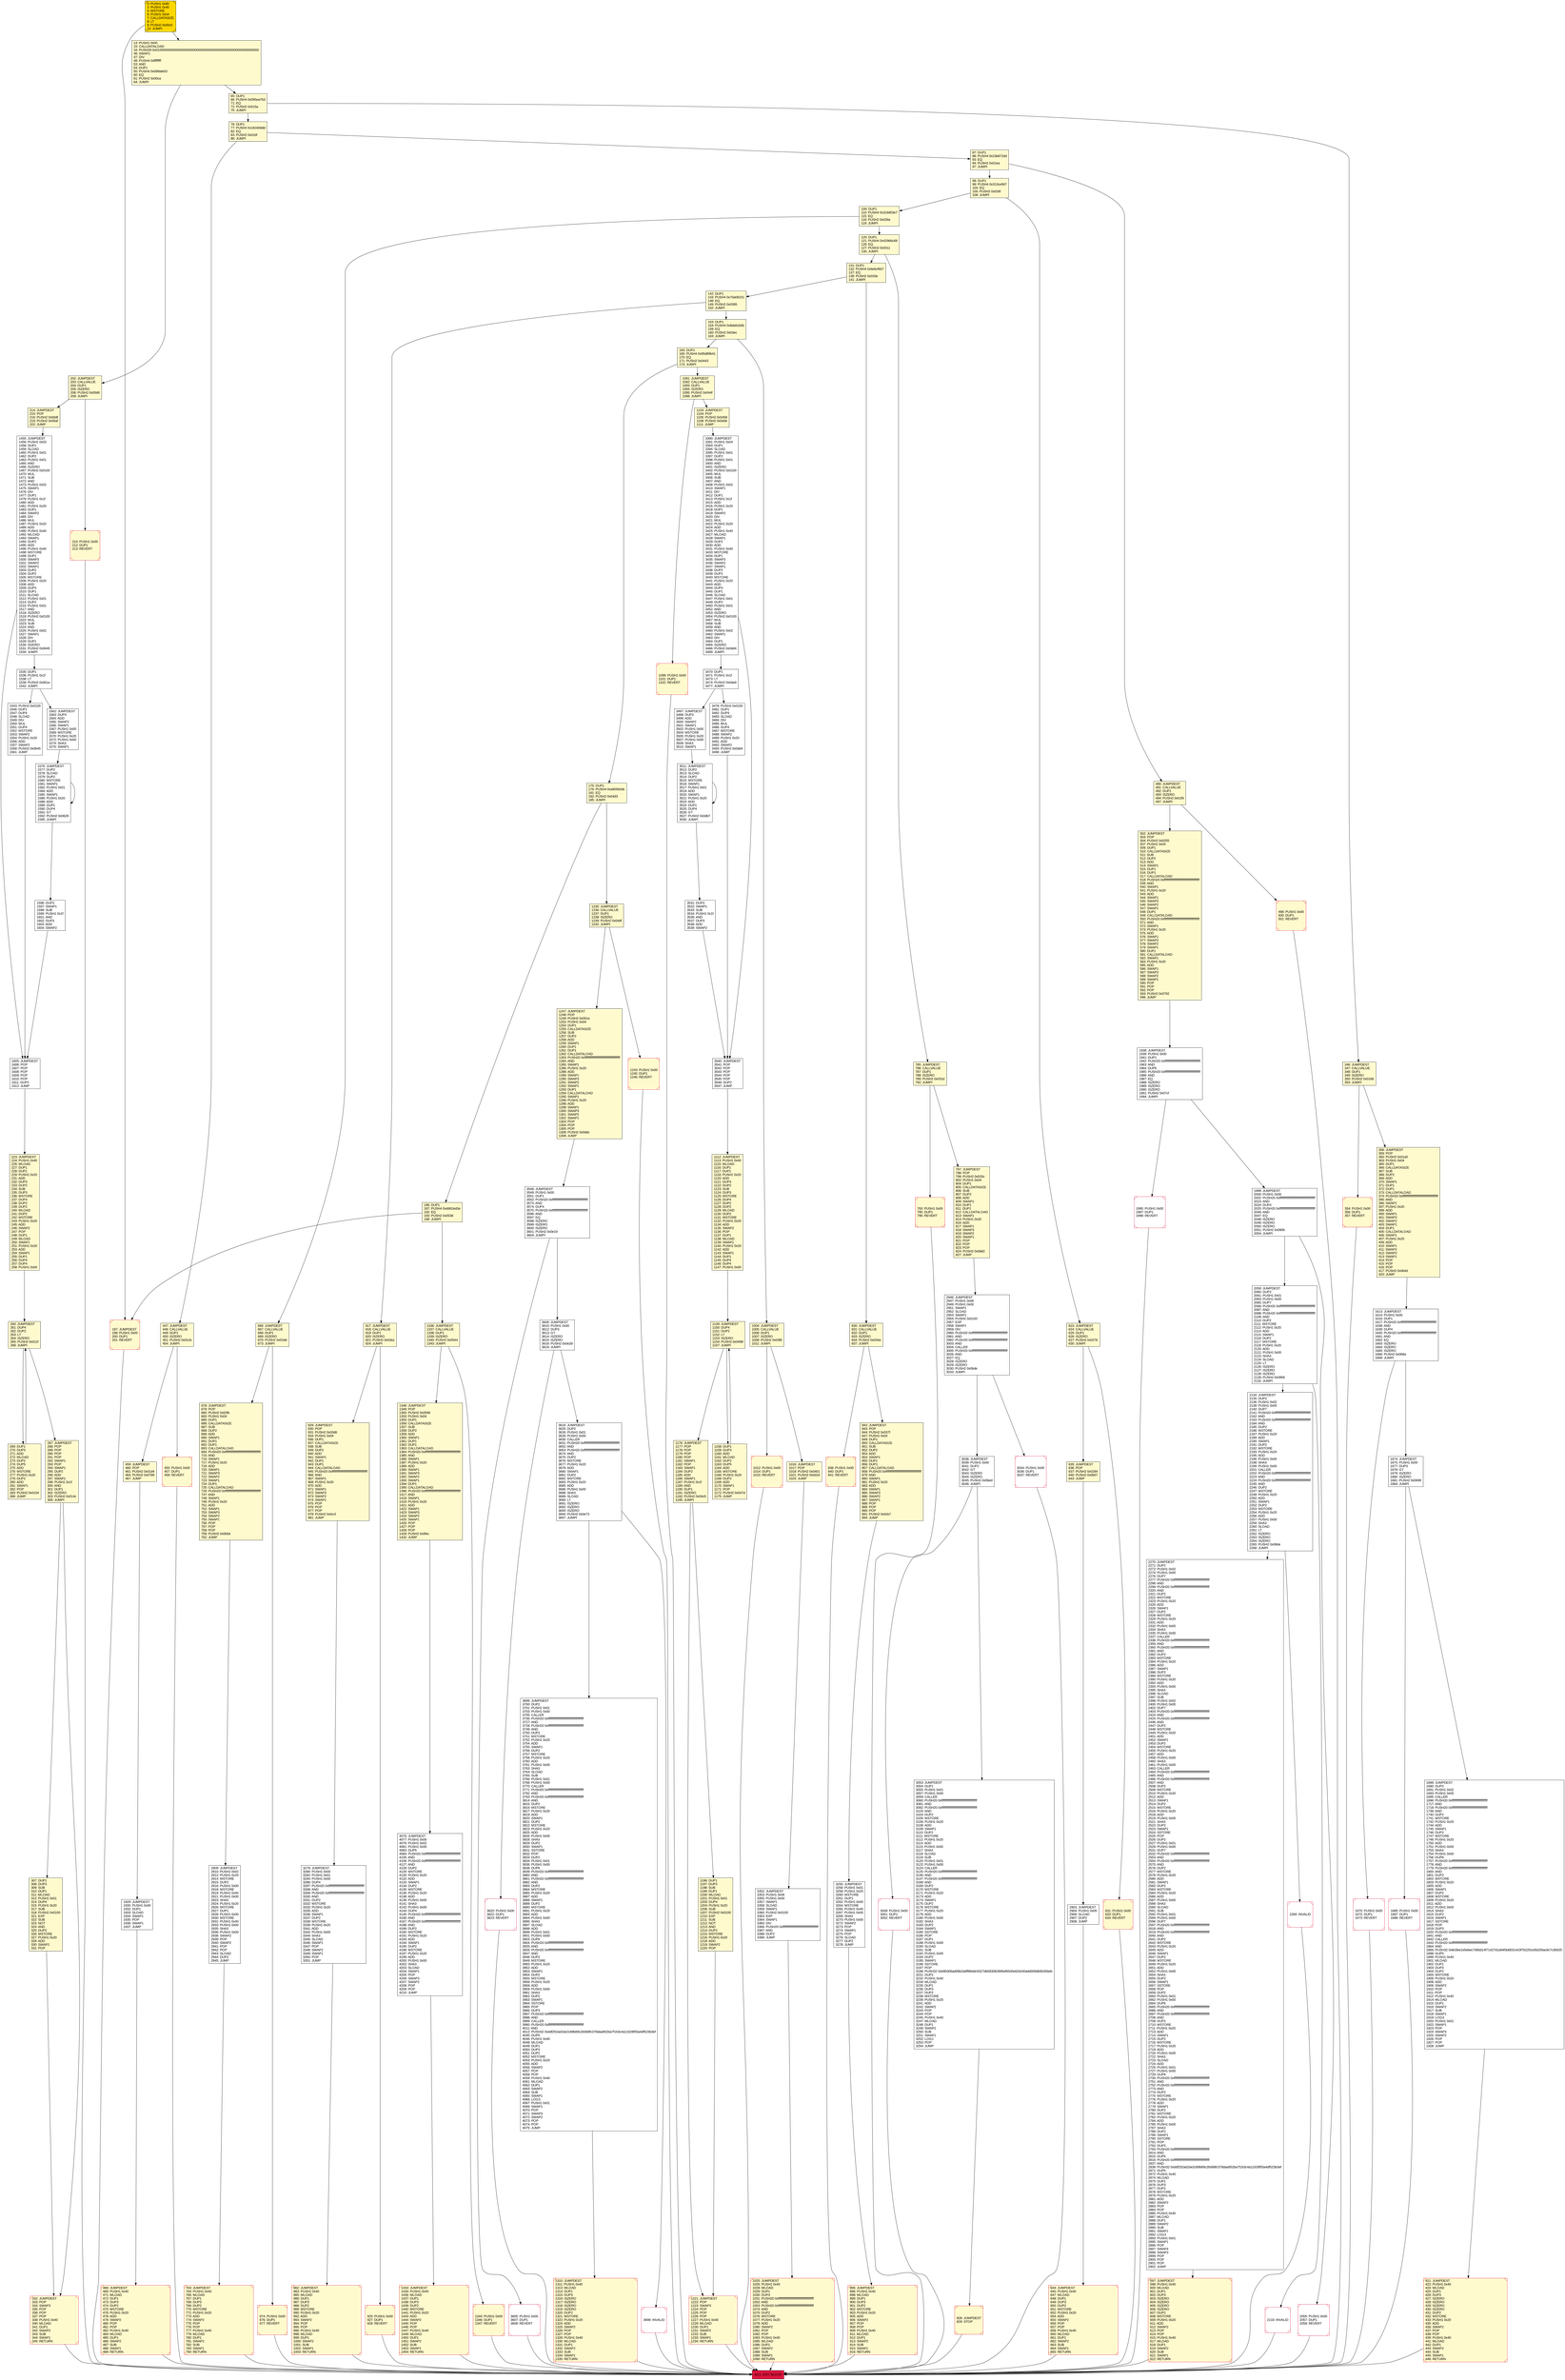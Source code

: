 digraph G {
bgcolor=transparent rankdir=UD;
node [shape=box style=filled color=black fillcolor=white fontname=arial fontcolor=black];
1562 [label="1562: JUMPDEST\l1563: DUP3\l1564: ADD\l1565: SWAP2\l1566: SWAP1\l1567: PUSH1 0x00\l1569: MSTORE\l1570: PUSH1 0x20\l1572: PUSH1 0x00\l1574: SHA3\l1575: SWAP1\l" ];
142 [label="142: DUP1\l143: PUSH4 0x70a08231\l148: EQ\l149: PUSH2 0x0395\l152: JUMPI\l" fillcolor=lemonchiffon ];
674 [label="674: PUSH1 0x00\l676: DUP1\l677: REVERT\l" fillcolor=lemonchiffon shape=Msquare color=crimson ];
1596 [label="1596: DUP3\l1597: SWAP1\l1598: SUB\l1599: PUSH1 0x1f\l1601: AND\l1602: DUP3\l1603: ADD\l1604: SWAP2\l" ];
1348 [label="1348: JUMPDEST\l1349: POP\l1350: PUSH2 0x0599\l1353: PUSH1 0x04\l1355: DUP1\l1356: CALLDATASIZE\l1357: SUB\l1358: DUP2\l1359: ADD\l1360: SWAP1\l1361: DUP1\l1362: DUP1\l1363: CALLDATALOAD\l1364: PUSH20 0xffffffffffffffffffffffffffffffffffffffff\l1385: AND\l1386: SWAP1\l1387: PUSH1 0x20\l1389: ADD\l1390: SWAP1\l1391: SWAP3\l1392: SWAP2\l1393: SWAP1\l1394: DUP1\l1395: CALLDATALOAD\l1396: PUSH20 0xffffffffffffffffffffffffffffffffffffffff\l1417: AND\l1418: SWAP1\l1419: PUSH1 0x20\l1421: ADD\l1422: SWAP1\l1423: SWAP3\l1424: SWAP2\l1425: SWAP1\l1426: POP\l1427: POP\l1428: POP\l1429: PUSH2 0x0fec\l1432: JUMP\l" fillcolor=lemonchiffon ];
346 [label="346: JUMPDEST\l347: CALLVALUE\l348: DUP1\l349: ISZERO\l350: PUSH2 0x0166\l353: JUMPI\l" fillcolor=lemonchiffon ];
65 [label="65: DUP1\l66: PUSH4 0x095ea7b3\l71: EQ\l72: PUSH2 0x015a\l75: JUMPI\l" fillcolor=lemonchiffon ];
3038 [label="3038: JUMPDEST\l3039: PUSH1 0x00\l3041: DUP2\l3042: GT\l3043: ISZERO\l3044: ISZERO\l3045: PUSH2 0x0bed\l3048: JUMPI\l" ];
666 [label="666: JUMPDEST\l667: CALLVALUE\l668: DUP1\l669: ISZERO\l670: PUSH2 0x02a6\l673: JUMPI\l" fillcolor=lemonchiffon ];
1310 [label="1310: JUMPDEST\l1311: PUSH1 0x40\l1313: MLOAD\l1314: DUP1\l1315: DUP3\l1316: ISZERO\l1317: ISZERO\l1318: ISZERO\l1319: ISZERO\l1320: DUP2\l1321: MSTORE\l1322: PUSH1 0x20\l1324: ADD\l1325: SWAP2\l1326: POP\l1327: POP\l1328: PUSH1 0x40\l1330: MLOAD\l1331: DUP1\l1332: SWAP2\l1333: SUB\l1334: SWAP1\l1335: RETURN\l" fillcolor=lemonchiffon shape=Msquare color=crimson ];
3548 [label="3548: JUMPDEST\l3549: PUSH1 0x00\l3551: DUP1\l3552: PUSH20 0xffffffffffffffffffffffffffffffffffffffff\l3573: AND\l3574: DUP4\l3575: PUSH20 0xffffffffffffffffffffffffffffffffffffffff\l3596: AND\l3597: EQ\l3598: ISZERO\l3599: ISZERO\l3600: ISZERO\l3601: PUSH2 0x0e19\l3604: JUMPI\l" ];
164 [label="164: DUP1\l165: PUSH4 0x95d89b41\l170: EQ\l171: PUSH2 0x0443\l174: JUMPI\l" fillcolor=lemonchiffon ];
1670 [label="1670: PUSH1 0x00\l1672: DUP1\l1673: REVERT\l" shape=Msquare color=crimson ];
1433 [label="1433: JUMPDEST\l1434: PUSH1 0x40\l1436: MLOAD\l1437: DUP1\l1438: DUP3\l1439: DUP2\l1440: MSTORE\l1441: PUSH1 0x20\l1443: ADD\l1444: SWAP2\l1445: POP\l1446: POP\l1447: PUSH1 0x40\l1449: MLOAD\l1450: DUP1\l1451: SWAP2\l1452: SUB\l1453: SWAP1\l1454: RETURN\l" fillcolor=lemonchiffon shape=Msquare color=crimson ];
2270 [label="2270: JUMPDEST\l2271: DUP2\l2272: PUSH1 0x02\l2274: PUSH1 0x00\l2276: DUP7\l2277: PUSH20 0xffffffffffffffffffffffffffffffffffffffff\l2298: AND\l2299: PUSH20 0xffffffffffffffffffffffffffffffffffffffff\l2320: AND\l2321: DUP2\l2322: MSTORE\l2323: PUSH1 0x20\l2325: ADD\l2326: SWAP1\l2327: DUP2\l2328: MSTORE\l2329: PUSH1 0x20\l2331: ADD\l2332: PUSH1 0x00\l2334: SHA3\l2335: PUSH1 0x00\l2337: CALLER\l2338: PUSH20 0xffffffffffffffffffffffffffffffffffffffff\l2359: AND\l2360: PUSH20 0xffffffffffffffffffffffffffffffffffffffff\l2381: AND\l2382: DUP2\l2383: MSTORE\l2384: PUSH1 0x20\l2386: ADD\l2387: SWAP1\l2388: DUP2\l2389: MSTORE\l2390: PUSH1 0x20\l2392: ADD\l2393: PUSH1 0x00\l2395: SHA3\l2396: SLOAD\l2397: SUB\l2398: PUSH1 0x02\l2400: PUSH1 0x00\l2402: DUP7\l2403: PUSH20 0xffffffffffffffffffffffffffffffffffffffff\l2424: AND\l2425: PUSH20 0xffffffffffffffffffffffffffffffffffffffff\l2446: AND\l2447: DUP2\l2448: MSTORE\l2449: PUSH1 0x20\l2451: ADD\l2452: SWAP1\l2453: DUP2\l2454: MSTORE\l2455: PUSH1 0x20\l2457: ADD\l2458: PUSH1 0x00\l2460: SHA3\l2461: PUSH1 0x00\l2463: CALLER\l2464: PUSH20 0xffffffffffffffffffffffffffffffffffffffff\l2485: AND\l2486: PUSH20 0xffffffffffffffffffffffffffffffffffffffff\l2507: AND\l2508: DUP2\l2509: MSTORE\l2510: PUSH1 0x20\l2512: ADD\l2513: SWAP1\l2514: DUP2\l2515: MSTORE\l2516: PUSH1 0x20\l2518: ADD\l2519: PUSH1 0x00\l2521: SHA3\l2522: DUP2\l2523: SWAP1\l2524: SSTORE\l2525: POP\l2526: DUP2\l2527: PUSH1 0x01\l2529: PUSH1 0x00\l2531: DUP7\l2532: PUSH20 0xffffffffffffffffffffffffffffffffffffffff\l2553: AND\l2554: PUSH20 0xffffffffffffffffffffffffffffffffffffffff\l2575: AND\l2576: DUP2\l2577: MSTORE\l2578: PUSH1 0x20\l2580: ADD\l2581: SWAP1\l2582: DUP2\l2583: MSTORE\l2584: PUSH1 0x20\l2586: ADD\l2587: PUSH1 0x00\l2589: SHA3\l2590: SLOAD\l2591: SUB\l2592: PUSH1 0x01\l2594: PUSH1 0x00\l2596: DUP7\l2597: PUSH20 0xffffffffffffffffffffffffffffffffffffffff\l2618: AND\l2619: PUSH20 0xffffffffffffffffffffffffffffffffffffffff\l2640: AND\l2641: DUP2\l2642: MSTORE\l2643: PUSH1 0x20\l2645: ADD\l2646: SWAP1\l2647: DUP2\l2648: MSTORE\l2649: PUSH1 0x20\l2651: ADD\l2652: PUSH1 0x00\l2654: SHA3\l2655: DUP2\l2656: SWAP1\l2657: SSTORE\l2658: POP\l2659: DUP2\l2660: PUSH1 0x01\l2662: PUSH1 0x00\l2664: DUP6\l2665: PUSH20 0xffffffffffffffffffffffffffffffffffffffff\l2686: AND\l2687: PUSH20 0xffffffffffffffffffffffffffffffffffffffff\l2708: AND\l2709: DUP2\l2710: MSTORE\l2711: PUSH1 0x20\l2713: ADD\l2714: SWAP1\l2715: DUP2\l2716: MSTORE\l2717: PUSH1 0x20\l2719: ADD\l2720: PUSH1 0x00\l2722: SHA3\l2723: SLOAD\l2724: ADD\l2725: PUSH1 0x01\l2727: PUSH1 0x00\l2729: DUP6\l2730: PUSH20 0xffffffffffffffffffffffffffffffffffffffff\l2751: AND\l2752: PUSH20 0xffffffffffffffffffffffffffffffffffffffff\l2773: AND\l2774: DUP2\l2775: MSTORE\l2776: PUSH1 0x20\l2778: ADD\l2779: SWAP1\l2780: DUP2\l2781: MSTORE\l2782: PUSH1 0x20\l2784: ADD\l2785: PUSH1 0x00\l2787: SHA3\l2788: DUP2\l2789: SWAP1\l2790: SSTORE\l2791: POP\l2792: DUP3\l2793: PUSH20 0xffffffffffffffffffffffffffffffffffffffff\l2814: AND\l2815: DUP5\l2816: PUSH20 0xffffffffffffffffffffffffffffffffffffffff\l2837: AND\l2838: PUSH32 0xddf252ad1be2c89b69c2b068fc378daa952ba7f163c4a11628f55a4df523b3ef\l2871: DUP5\l2872: PUSH1 0x40\l2874: MLOAD\l2875: DUP1\l2876: DUP3\l2877: DUP2\l2878: MSTORE\l2879: PUSH1 0x20\l2881: ADD\l2882: SWAP2\l2883: POP\l2884: POP\l2885: PUSH1 0x40\l2887: MLOAD\l2888: DUP1\l2889: SWAP2\l2890: SUB\l2891: SWAP1\l2892: LOG3\l2893: PUSH1 0x01\l2895: SWAP1\l2896: POP\l2897: SWAP4\l2898: SWAP3\l2899: POP\l2900: POP\l2901: POP\l2902: JUMP\l" ];
3279 [label="3279: JUMPDEST\l3280: PUSH1 0x00\l3282: PUSH1 0x01\l3284: PUSH1 0x00\l3286: DUP4\l3287: PUSH20 0xffffffffffffffffffffffffffffffffffffffff\l3308: AND\l3309: PUSH20 0xffffffffffffffffffffffffffffffffffffffff\l3330: AND\l3331: DUP2\l3332: MSTORE\l3333: PUSH1 0x20\l3335: ADD\l3336: SWAP1\l3337: DUP2\l3338: MSTORE\l3339: PUSH1 0x20\l3341: ADD\l3342: PUSH1 0x00\l3344: SHA3\l3345: SLOAD\l3346: SWAP1\l3347: POP\l3348: SWAP2\l3349: SWAP1\l3350: POP\l3351: JUMP\l" ];
1613 [label="1613: JUMPDEST\l1614: PUSH1 0x00\l1616: DUP1\l1617: PUSH20 0xffffffffffffffffffffffffffffffffffffffff\l1638: AND\l1639: DUP4\l1640: PUSH20 0xffffffffffffffffffffffffffffffffffffffff\l1661: AND\l1662: EQ\l1663: ISZERO\l1664: ISZERO\l1665: ISZERO\l1666: PUSH2 0x068a\l1669: JUMPI\l" ];
3470 [label="3470: DUP1\l3471: PUSH1 0x1f\l3473: LT\l3474: PUSH2 0x0da9\l3477: JUMPI\l" ];
1685 [label="1685: PUSH1 0x00\l1687: DUP1\l1688: REVERT\l" shape=Msquare color=crimson ];
644 [label="644: JUMPDEST\l645: PUSH1 0x40\l647: MLOAD\l648: DUP1\l649: DUP3\l650: DUP2\l651: MSTORE\l652: PUSH1 0x20\l654: ADD\l655: SWAP2\l656: POP\l657: POP\l658: PUSH1 0x40\l660: MLOAD\l661: DUP1\l662: SWAP2\l663: SUB\l664: SWAP1\l665: RETURN\l" fillcolor=lemonchiffon shape=Msquare color=crimson ];
307 [label="307: DUP1\l308: DUP3\l309: SUB\l310: DUP1\l311: MLOAD\l312: PUSH1 0x01\l314: DUP4\l315: PUSH1 0x20\l317: SUB\l318: PUSH2 0x0100\l321: EXP\l322: SUB\l323: NOT\l324: AND\l325: DUP2\l326: MSTORE\l327: PUSH1 0x20\l329: ADD\l330: SWAP2\l331: POP\l" fillcolor=lemonchiffon ];
1004 [label="1004: JUMPDEST\l1005: CALLVALUE\l1006: DUP1\l1007: ISZERO\l1008: PUSH2 0x03f8\l1011: JUMPI\l" fillcolor=lemonchiffon ];
925 [label="925: PUSH1 0x00\l927: DUP1\l928: REVERT\l" fillcolor=lemonchiffon shape=Msquare color=crimson ];
1455 [label="1455: JUMPDEST\l1456: PUSH1 0x03\l1458: DUP1\l1459: SLOAD\l1460: PUSH1 0x01\l1462: DUP2\l1463: PUSH1 0x01\l1465: AND\l1466: ISZERO\l1467: PUSH2 0x0100\l1470: MUL\l1471: SUB\l1472: AND\l1473: PUSH1 0x02\l1475: SWAP1\l1476: DIV\l1477: DUP1\l1478: PUSH1 0x1f\l1480: ADD\l1481: PUSH1 0x20\l1483: DUP1\l1484: SWAP2\l1485: DIV\l1486: MUL\l1487: PUSH1 0x20\l1489: ADD\l1490: PUSH1 0x40\l1492: MLOAD\l1493: SWAP1\l1494: DUP2\l1495: ADD\l1496: PUSH1 0x40\l1498: MSTORE\l1499: DUP1\l1500: SWAP3\l1501: SWAP2\l1502: SWAP1\l1503: DUP2\l1504: DUP2\l1505: MSTORE\l1506: PUSH1 0x20\l1508: ADD\l1509: DUP3\l1510: DUP1\l1511: SLOAD\l1512: PUSH1 0x01\l1514: DUP2\l1515: PUSH1 0x01\l1517: AND\l1518: ISZERO\l1519: PUSH2 0x0100\l1522: MUL\l1523: SUB\l1524: AND\l1525: PUSH1 0x02\l1527: SWAP1\l1528: DIV\l1529: DUP1\l1530: ISZERO\l1531: PUSH2 0x0645\l1534: JUMPI\l" ];
1938 [label="1938: JUMPDEST\l1939: PUSH1 0x00\l1941: DUP1\l1942: PUSH20 0xffffffffffffffffffffffffffffffffffffffff\l1963: AND\l1964: DUP5\l1965: PUSH20 0xffffffffffffffffffffffffffffffffffffffff\l1986: AND\l1987: EQ\l1988: ISZERO\l1989: ISZERO\l1990: ISZERO\l1991: PUSH2 0x07cf\l1994: JUMPI\l" ];
2134 [label="2134: JUMPDEST\l2135: DUP2\l2136: PUSH1 0x02\l2138: PUSH1 0x00\l2140: DUP7\l2141: PUSH20 0xffffffffffffffffffffffffffffffffffffffff\l2162: AND\l2163: PUSH20 0xffffffffffffffffffffffffffffffffffffffff\l2184: AND\l2185: DUP2\l2186: MSTORE\l2187: PUSH1 0x20\l2189: ADD\l2190: SWAP1\l2191: DUP2\l2192: MSTORE\l2193: PUSH1 0x20\l2195: ADD\l2196: PUSH1 0x00\l2198: SHA3\l2199: PUSH1 0x00\l2201: CALLER\l2202: PUSH20 0xffffffffffffffffffffffffffffffffffffffff\l2223: AND\l2224: PUSH20 0xffffffffffffffffffffffffffffffffffffffff\l2245: AND\l2246: DUP2\l2247: MSTORE\l2248: PUSH1 0x20\l2250: ADD\l2251: SWAP1\l2252: DUP2\l2253: MSTORE\l2254: PUSH1 0x20\l2256: ADD\l2257: PUSH1 0x00\l2259: SHA3\l2260: SLOAD\l2261: LT\l2262: ISZERO\l2263: ISZERO\l2264: ISZERO\l2265: PUSH2 0x08de\l2268: JUMPI\l" ];
120 [label="120: DUP1\l121: PUSH4 0x42966c68\l126: EQ\l127: PUSH2 0x0311\l130: JUMPI\l" fillcolor=lemonchiffon ];
358 [label="358: JUMPDEST\l359: POP\l360: PUSH2 0x01a5\l363: PUSH1 0x04\l365: DUP1\l366: CALLDATASIZE\l367: SUB\l368: DUP2\l369: ADD\l370: SWAP1\l371: DUP1\l372: DUP1\l373: CALLDATALOAD\l374: PUSH20 0xffffffffffffffffffffffffffffffffffffffff\l395: AND\l396: SWAP1\l397: PUSH1 0x20\l399: ADD\l400: SWAP1\l401: SWAP3\l402: SWAP2\l403: SWAP1\l404: DUP1\l405: CALLDATALOAD\l406: SWAP1\l407: PUSH1 0x20\l409: ADD\l410: SWAP1\l411: SWAP3\l412: SWAP2\l413: SWAP1\l414: POP\l415: POP\l416: POP\l417: PUSH2 0x064d\l420: JUMP\l" fillcolor=lemonchiffon ];
763 [label="763: JUMPDEST\l764: PUSH1 0x40\l766: MLOAD\l767: DUP1\l768: DUP3\l769: DUP2\l770: MSTORE\l771: PUSH1 0x20\l773: ADD\l774: SWAP2\l775: POP\l776: POP\l777: PUSH1 0x40\l779: MLOAD\l780: DUP1\l781: SWAP2\l782: SUB\l783: SWAP1\l784: RETURN\l" fillcolor=lemonchiffon shape=Msquare color=crimson ];
3049 [label="3049: PUSH1 0x00\l3051: DUP1\l3052: REVERT\l" shape=Msquare color=crimson ];
623 [label="623: JUMPDEST\l624: CALLVALUE\l625: DUP1\l626: ISZERO\l627: PUSH2 0x027b\l630: JUMPI\l" fillcolor=lemonchiffon ];
1025 [label="1025: JUMPDEST\l1026: PUSH1 0x40\l1028: MLOAD\l1029: DUP1\l1030: DUP3\l1031: PUSH20 0xffffffffffffffffffffffffffffffffffffffff\l1052: AND\l1053: PUSH20 0xffffffffffffffffffffffffffffffffffffffff\l1074: AND\l1075: DUP2\l1076: MSTORE\l1077: PUSH1 0x20\l1079: ADD\l1080: SWAP2\l1081: POP\l1082: POP\l1083: PUSH1 0x40\l1085: MLOAD\l1086: DUP1\l1087: SWAP2\l1088: SUB\l1089: SWAP1\l1090: RETURN\l" fillcolor=lemonchiffon shape=Msquare color=crimson ];
1103 [label="1103: JUMPDEST\l1104: POP\l1105: PUSH2 0x0458\l1108: PUSH2 0x0d3e\l1111: JUMP\l" fillcolor=lemonchiffon ];
498 [label="498: PUSH1 0x00\l500: DUP1\l501: REVERT\l" fillcolor=lemonchiffon shape=Msquare color=crimson ];
131 [label="131: DUP1\l132: PUSH4 0x6ebcf607\l137: EQ\l138: PUSH2 0x033e\l141: JUMPI\l" fillcolor=lemonchiffon ];
1012 [label="1012: PUSH1 0x00\l1014: DUP1\l1015: REVERT\l" fillcolor=lemonchiffon shape=Msquare color=crimson ];
1535 [label="1535: DUP1\l1536: PUSH1 0x1f\l1538: LT\l1539: PUSH2 0x061a\l1542: JUMPI\l" ];
13 [label="13: PUSH1 0x00\l15: CALLDATALOAD\l16: PUSH29 0x0100000000000000000000000000000000000000000000000000000000\l46: SWAP1\l47: DIV\l48: PUSH4 0xffffffff\l53: AND\l54: DUP1\l55: PUSH4 0x06fdde03\l60: EQ\l61: PUSH2 0x00ca\l64: JUMPI\l" fillcolor=lemonchiffon ];
3478 [label="3478: PUSH2 0x0100\l3481: DUP1\l3482: DUP4\l3483: SLOAD\l3484: DIV\l3485: MUL\l3486: DUP4\l3487: MSTORE\l3488: SWAP2\l3489: PUSH1 0x20\l3491: ADD\l3492: SWAP2\l3493: PUSH2 0x0dd4\l3496: JUMP\l" ];
175 [label="175: DUP1\l176: PUSH4 0xa9059cbb\l181: EQ\l182: PUSH2 0x04d3\l185: JUMPI\l" fillcolor=lemonchiffon ];
1221 [label="1221: JUMPDEST\l1222: POP\l1223: SWAP3\l1224: POP\l1225: POP\l1226: POP\l1227: PUSH1 0x40\l1229: MLOAD\l1230: DUP1\l1231: SWAP2\l1232: SUB\l1233: SWAP1\l1234: RETURN\l" fillcolor=lemonchiffon shape=Msquare color=crimson ];
842 [label="842: JUMPDEST\l843: POP\l844: PUSH2 0x037f\l847: PUSH1 0x04\l849: DUP1\l850: CALLDATASIZE\l851: SUB\l852: DUP2\l853: ADD\l854: SWAP1\l855: DUP1\l856: DUP1\l857: CALLDATALOAD\l858: PUSH20 0xffffffffffffffffffffffffffffffffffffffff\l879: AND\l880: SWAP1\l881: PUSH1 0x20\l883: ADD\l884: SWAP1\l885: SWAP3\l886: SWAP2\l887: SWAP1\l888: POP\l889: POP\l890: POP\l891: PUSH2 0x0cb7\l894: JUMP\l" fillcolor=lemonchiffon ];
2269 [label="2269: INVALID\l" shape=Msquare color=crimson ];
678 [label="678: JUMPDEST\l679: POP\l680: PUSH2 0x02fb\l683: PUSH1 0x04\l685: DUP1\l686: CALLDATASIZE\l687: SUB\l688: DUP2\l689: ADD\l690: SWAP1\l691: DUP1\l692: DUP1\l693: CALLDATALOAD\l694: PUSH20 0xffffffffffffffffffffffffffffffffffffffff\l715: AND\l716: SWAP1\l717: PUSH1 0x20\l719: ADD\l720: SWAP1\l721: SWAP3\l722: SWAP2\l723: SWAP1\l724: DUP1\l725: CALLDATALOAD\l726: PUSH20 0xffffffffffffffffffffffffffffffffffffffff\l747: AND\l748: SWAP1\l749: PUSH1 0x20\l751: ADD\l752: SWAP1\l753: SWAP3\l754: SWAP2\l755: SWAP1\l756: POP\l757: POP\l758: POP\l759: PUSH2 0x0b5d\l762: JUMP\l" fillcolor=lemonchiffon ];
917 [label="917: JUMPDEST\l918: CALLVALUE\l919: DUP1\l920: ISZERO\l921: PUSH2 0x03a1\l924: JUMPI\l" fillcolor=lemonchiffon ];
982 [label="982: JUMPDEST\l983: PUSH1 0x40\l985: MLOAD\l986: DUP1\l987: DUP3\l988: DUP2\l989: MSTORE\l990: PUSH1 0x20\l992: ADD\l993: SWAP2\l994: POP\l995: POP\l996: PUSH1 0x40\l998: MLOAD\l999: DUP1\l1000: SWAP2\l1001: SUB\l1002: SWAP1\l1003: RETURN\l" fillcolor=lemonchiffon shape=Msquare color=crimson ];
1336 [label="1336: JUMPDEST\l1337: CALLVALUE\l1338: DUP1\l1339: ISZERO\l1340: PUSH2 0x0544\l1343: JUMPI\l" fillcolor=lemonchiffon ];
455 [label="455: PUSH1 0x00\l457: DUP1\l458: REVERT\l" fillcolor=lemonchiffon shape=Msquare color=crimson ];
468 [label="468: JUMPDEST\l469: PUSH1 0x40\l471: MLOAD\l472: DUP1\l473: DUP3\l474: DUP2\l475: MSTORE\l476: PUSH1 0x20\l478: ADD\l479: SWAP2\l480: POP\l481: POP\l482: PUSH1 0x40\l484: MLOAD\l485: DUP1\l486: SWAP2\l487: SUB\l488: SWAP1\l489: RETURN\l" fillcolor=lemonchiffon shape=Msquare color=crimson ];
597 [label="597: JUMPDEST\l598: PUSH1 0x40\l600: MLOAD\l601: DUP1\l602: DUP3\l603: ISZERO\l604: ISZERO\l605: ISZERO\l606: ISZERO\l607: DUP2\l608: MSTORE\l609: PUSH1 0x20\l611: ADD\l612: SWAP2\l613: POP\l614: POP\l615: PUSH1 0x40\l617: MLOAD\l618: DUP1\l619: SWAP2\l620: SUB\l621: SWAP1\l622: RETURN\l" fillcolor=lemonchiffon shape=Msquare color=crimson ];
1995 [label="1995: PUSH1 0x00\l1997: DUP1\l1998: REVERT\l" shape=Msquare color=crimson ];
3255 [label="3255: JUMPDEST\l3256: PUSH1 0x01\l3258: PUSH1 0x20\l3260: MSTORE\l3261: DUP1\l3262: PUSH1 0x00\l3264: MSTORE\l3265: PUSH1 0x40\l3267: PUSH1 0x00\l3269: SHA3\l3270: PUSH1 0x00\l3272: SWAP2\l3273: POP\l3274: SWAP1\l3275: POP\l3276: SLOAD\l3277: DUP2\l3278: JUMP\l" ];
223 [label="223: JUMPDEST\l224: PUSH1 0x40\l226: MLOAD\l227: DUP1\l228: DUP1\l229: PUSH1 0x20\l231: ADD\l232: DUP3\l233: DUP2\l234: SUB\l235: DUP3\l236: MSTORE\l237: DUP4\l238: DUP2\l239: DUP2\l240: MLOAD\l241: DUP2\l242: MSTORE\l243: PUSH1 0x20\l245: ADD\l246: SWAP2\l247: POP\l248: DUP1\l249: MLOAD\l250: SWAP1\l251: PUSH1 0x20\l253: ADD\l254: SWAP1\l255: DUP1\l256: DUP4\l257: DUP4\l258: PUSH1 0x00\l" fillcolor=lemonchiffon ];
202 [label="202: JUMPDEST\l203: CALLVALUE\l204: DUP1\l205: ISZERO\l206: PUSH2 0x00d6\l209: JUMPI\l" fillcolor=lemonchiffon ];
1576 [label="1576: JUMPDEST\l1577: DUP2\l1578: SLOAD\l1579: DUP2\l1580: MSTORE\l1581: SWAP1\l1582: PUSH1 0x01\l1584: ADD\l1585: SWAP1\l1586: PUSH1 0x20\l1588: ADD\l1589: DUP1\l1590: DUP4\l1591: GT\l1592: PUSH2 0x0628\l1595: JUMPI\l" ];
4211 [label="4211: EXIT BLOCK\l" fillcolor=crimson ];
210 [label="210: PUSH1 0x00\l212: DUP1\l213: REVERT\l" fillcolor=lemonchiffon shape=Msquare color=crimson ];
1605 [label="1605: JUMPDEST\l1606: POP\l1607: POP\l1608: POP\l1609: POP\l1610: POP\l1611: DUP2\l1612: JUMP\l" ];
4076 [label="4076: JUMPDEST\l4077: PUSH1 0x00\l4079: PUSH1 0x02\l4081: PUSH1 0x00\l4083: DUP5\l4084: PUSH20 0xffffffffffffffffffffffffffffffffffffffff\l4105: AND\l4106: PUSH20 0xffffffffffffffffffffffffffffffffffffffff\l4127: AND\l4128: DUP2\l4129: MSTORE\l4130: PUSH1 0x20\l4132: ADD\l4133: SWAP1\l4134: DUP2\l4135: MSTORE\l4136: PUSH1 0x20\l4138: ADD\l4139: PUSH1 0x00\l4141: SHA3\l4142: PUSH1 0x00\l4144: DUP4\l4145: PUSH20 0xffffffffffffffffffffffffffffffffffffffff\l4166: AND\l4167: PUSH20 0xffffffffffffffffffffffffffffffffffffffff\l4188: AND\l4189: DUP2\l4190: MSTORE\l4191: PUSH1 0x20\l4193: ADD\l4194: SWAP1\l4195: DUP2\l4196: MSTORE\l4197: PUSH1 0x20\l4199: ADD\l4200: PUSH1 0x00\l4202: SHA3\l4203: SLOAD\l4204: SWAP1\l4205: POP\l4206: SWAP3\l4207: SWAP2\l4208: POP\l4209: POP\l4210: JUMP\l" ];
269 [label="269: DUP1\l270: DUP3\l271: ADD\l272: MLOAD\l273: DUP2\l274: DUP5\l275: ADD\l276: MSTORE\l277: PUSH1 0x20\l279: DUP2\l280: ADD\l281: SWAP1\l282: POP\l283: PUSH2 0x0104\l286: JUMP\l" fillcolor=lemonchiffon ];
785 [label="785: JUMPDEST\l786: CALLVALUE\l787: DUP1\l788: ISZERO\l789: PUSH2 0x031d\l792: JUMPI\l" fillcolor=lemonchiffon ];
1091 [label="1091: JUMPDEST\l1092: CALLVALUE\l1093: DUP1\l1094: ISZERO\l1095: PUSH2 0x044f\l1098: JUMPI\l" fillcolor=lemonchiffon ];
287 [label="287: JUMPDEST\l288: POP\l289: POP\l290: POP\l291: POP\l292: SWAP1\l293: POP\l294: SWAP1\l295: DUP2\l296: ADD\l297: SWAP1\l298: PUSH1 0x1f\l300: AND\l301: DUP1\l302: ISZERO\l303: PUSH2 0x014c\l306: JUMPI\l" fillcolor=lemonchiffon ];
1176 [label="1176: JUMPDEST\l1177: POP\l1178: POP\l1179: POP\l1180: POP\l1181: SWAP1\l1182: POP\l1183: SWAP1\l1184: DUP2\l1185: ADD\l1186: SWAP1\l1187: PUSH1 0x1f\l1189: AND\l1190: DUP1\l1191: ISZERO\l1192: PUSH2 0x04c5\l1195: JUMPI\l" fillcolor=lemonchiffon ];
1243 [label="1243: PUSH1 0x00\l1245: DUP1\l1246: REVERT\l" fillcolor=lemonchiffon shape=Msquare color=crimson ];
3034 [label="3034: PUSH1 0x00\l3036: DUP1\l3037: REVERT\l" shape=Msquare color=crimson ];
635 [label="635: JUMPDEST\l636: POP\l637: PUSH2 0x0284\l640: PUSH2 0x0b57\l643: JUMP\l" fillcolor=lemonchiffon ];
1158 [label="1158: DUP1\l1159: DUP3\l1160: ADD\l1161: MLOAD\l1162: DUP2\l1163: DUP5\l1164: ADD\l1165: MSTORE\l1166: PUSH1 0x20\l1168: DUP2\l1169: ADD\l1170: SWAP1\l1171: POP\l1172: PUSH2 0x047d\l1175: JUMP\l" fillcolor=lemonchiffon ];
830 [label="830: JUMPDEST\l831: CALLVALUE\l832: DUP1\l833: ISZERO\l834: PUSH2 0x034a\l837: JUMPI\l" fillcolor=lemonchiffon ];
490 [label="490: JUMPDEST\l491: CALLVALUE\l492: DUP1\l493: ISZERO\l494: PUSH2 0x01f6\l497: JUMPI\l" fillcolor=lemonchiffon ];
1235 [label="1235: JUMPDEST\l1236: CALLVALUE\l1237: DUP1\l1238: ISZERO\l1239: PUSH2 0x04df\l1242: JUMPI\l" fillcolor=lemonchiffon ];
3390 [label="3390: JUMPDEST\l3391: PUSH1 0x04\l3393: DUP1\l3394: SLOAD\l3395: PUSH1 0x01\l3397: DUP2\l3398: PUSH1 0x01\l3400: AND\l3401: ISZERO\l3402: PUSH2 0x0100\l3405: MUL\l3406: SUB\l3407: AND\l3408: PUSH1 0x02\l3410: SWAP1\l3411: DIV\l3412: DUP1\l3413: PUSH1 0x1f\l3415: ADD\l3416: PUSH1 0x20\l3418: DUP1\l3419: SWAP2\l3420: DIV\l3421: MUL\l3422: PUSH1 0x20\l3424: ADD\l3425: PUSH1 0x40\l3427: MLOAD\l3428: SWAP1\l3429: DUP2\l3430: ADD\l3431: PUSH1 0x40\l3433: MSTORE\l3434: DUP1\l3435: SWAP3\l3436: SWAP2\l3437: SWAP1\l3438: DUP2\l3439: DUP2\l3440: MSTORE\l3441: PUSH1 0x20\l3443: ADD\l3444: DUP3\l3445: DUP1\l3446: SLOAD\l3447: PUSH1 0x01\l3449: DUP2\l3450: PUSH1 0x01\l3452: AND\l3453: ISZERO\l3454: PUSH2 0x0100\l3457: MUL\l3458: SUB\l3459: AND\l3460: PUSH1 0x02\l3462: SWAP1\l3463: DIV\l3464: DUP1\l3465: ISZERO\l3466: PUSH2 0x0dd4\l3469: JUMPI\l" ];
3620 [label="3620: PUSH1 0x00\l3622: DUP1\l3623: REVERT\l" shape=Msquare color=crimson ];
1149 [label="1149: JUMPDEST\l1150: DUP4\l1151: DUP2\l1152: LT\l1153: ISZERO\l1154: PUSH2 0x0498\l1157: JUMPI\l" fillcolor=lemonchiffon ];
2059 [label="2059: JUMPDEST\l2060: DUP2\l2061: PUSH1 0x01\l2063: PUSH1 0x00\l2065: DUP7\l2066: PUSH20 0xffffffffffffffffffffffffffffffffffffffff\l2087: AND\l2088: PUSH20 0xffffffffffffffffffffffffffffffffffffffff\l2109: AND\l2110: DUP2\l2111: MSTORE\l2112: PUSH1 0x20\l2114: ADD\l2115: SWAP1\l2116: DUP2\l2117: MSTORE\l2118: PUSH1 0x20\l2120: ADD\l2121: PUSH1 0x00\l2123: SHA3\l2124: SLOAD\l2125: LT\l2126: ISZERO\l2127: ISZERO\l2128: ISZERO\l2129: PUSH2 0x0856\l2132: JUMPI\l" ];
214 [label="214: JUMPDEST\l215: POP\l216: PUSH2 0x00df\l219: PUSH2 0x05af\l222: JUMP\l" fillcolor=lemonchiffon ];
421 [label="421: JUMPDEST\l422: PUSH1 0x40\l424: MLOAD\l425: DUP1\l426: DUP3\l427: ISZERO\l428: ISZERO\l429: ISZERO\l430: ISZERO\l431: DUP2\l432: MSTORE\l433: PUSH1 0x20\l435: ADD\l436: SWAP2\l437: POP\l438: POP\l439: PUSH1 0x40\l441: MLOAD\l442: DUP1\l443: SWAP2\l444: SUB\l445: SWAP1\l446: RETURN\l" fillcolor=lemonchiffon shape=Msquare color=crimson ];
3609 [label="3609: JUMPDEST\l3610: PUSH1 0x00\l3612: DUP3\l3613: GT\l3614: ISZERO\l3615: ISZERO\l3616: PUSH2 0x0e28\l3619: JUMPI\l" ];
2909 [label="2909: JUMPDEST\l2910: PUSH1 0x02\l2912: PUSH1 0x20\l2914: MSTORE\l2915: DUP2\l2916: PUSH1 0x00\l2918: MSTORE\l2919: PUSH1 0x40\l2921: PUSH1 0x00\l2923: SHA3\l2924: PUSH1 0x20\l2926: MSTORE\l2927: DUP1\l2928: PUSH1 0x00\l2930: MSTORE\l2931: PUSH1 0x40\l2933: PUSH1 0x00\l2935: SHA3\l2936: PUSH1 0x00\l2938: SWAP2\l2939: POP\l2940: SWAP2\l2941: POP\l2942: POP\l2943: SLOAD\l2944: DUP2\l2945: JUMP\l" ];
1929 [label="1929: JUMPDEST\l1930: PUSH1 0x00\l1932: DUP1\l1933: SLOAD\l1934: SWAP1\l1935: POP\l1936: SWAP1\l1937: JUMP\l" ];
2903 [label="2903: JUMPDEST\l2904: PUSH1 0x05\l2906: SLOAD\l2907: DUP2\l2908: JUMP\l" ];
929 [label="929: JUMPDEST\l930: POP\l931: PUSH2 0x03d6\l934: PUSH1 0x04\l936: DUP1\l937: CALLDATASIZE\l938: SUB\l939: DUP2\l940: ADD\l941: SWAP1\l942: DUP1\l943: DUP1\l944: CALLDATALOAD\l945: PUSH20 0xffffffffffffffffffffffffffffffffffffffff\l966: AND\l967: SWAP1\l968: PUSH1 0x20\l970: ADD\l971: SWAP1\l972: SWAP3\l973: SWAP2\l974: SWAP1\l975: POP\l976: POP\l977: POP\l978: PUSH2 0x0ccf\l981: JUMP\l" fillcolor=lemonchiffon ];
87 [label="87: DUP1\l88: PUSH4 0x23b872dd\l93: EQ\l94: PUSH2 0x01ea\l97: JUMPI\l" fillcolor=lemonchiffon ];
1247 [label="1247: JUMPDEST\l1248: POP\l1249: PUSH2 0x051e\l1252: PUSH1 0x04\l1254: DUP1\l1255: CALLDATASIZE\l1256: SUB\l1257: DUP2\l1258: ADD\l1259: SWAP1\l1260: DUP1\l1261: DUP1\l1262: CALLDATALOAD\l1263: PUSH20 0xffffffffffffffffffffffffffffffffffffffff\l1284: AND\l1285: SWAP1\l1286: PUSH1 0x20\l1288: ADD\l1289: SWAP1\l1290: SWAP3\l1291: SWAP2\l1292: SWAP1\l1293: DUP1\l1294: CALLDATALOAD\l1295: SWAP1\l1296: PUSH1 0x20\l1298: ADD\l1299: SWAP1\l1300: SWAP3\l1301: SWAP2\l1302: SWAP1\l1303: POP\l1304: POP\l1305: POP\l1306: PUSH2 0x0ddc\l1309: JUMP\l" fillcolor=lemonchiffon ];
459 [label="459: JUMPDEST\l460: POP\l461: PUSH2 0x01d4\l464: PUSH2 0x0789\l467: JUMP\l" fillcolor=lemonchiffon ];
2055 [label="2055: PUSH1 0x00\l2057: DUP1\l2058: REVERT\l" shape=Msquare color=crimson ];
3699 [label="3699: JUMPDEST\l3700: DUP2\l3701: PUSH1 0x01\l3703: PUSH1 0x00\l3705: CALLER\l3706: PUSH20 0xffffffffffffffffffffffffffffffffffffffff\l3727: AND\l3728: PUSH20 0xffffffffffffffffffffffffffffffffffffffff\l3749: AND\l3750: DUP2\l3751: MSTORE\l3752: PUSH1 0x20\l3754: ADD\l3755: SWAP1\l3756: DUP2\l3757: MSTORE\l3758: PUSH1 0x20\l3760: ADD\l3761: PUSH1 0x00\l3763: SHA3\l3764: SLOAD\l3765: SUB\l3766: PUSH1 0x01\l3768: PUSH1 0x00\l3770: CALLER\l3771: PUSH20 0xffffffffffffffffffffffffffffffffffffffff\l3792: AND\l3793: PUSH20 0xffffffffffffffffffffffffffffffffffffffff\l3814: AND\l3815: DUP2\l3816: MSTORE\l3817: PUSH1 0x20\l3819: ADD\l3820: SWAP1\l3821: DUP2\l3822: MSTORE\l3823: PUSH1 0x20\l3825: ADD\l3826: PUSH1 0x00\l3828: SHA3\l3829: DUP2\l3830: SWAP1\l3831: SSTORE\l3832: POP\l3833: DUP2\l3834: PUSH1 0x01\l3836: PUSH1 0x00\l3838: DUP6\l3839: PUSH20 0xffffffffffffffffffffffffffffffffffffffff\l3860: AND\l3861: PUSH20 0xffffffffffffffffffffffffffffffffffffffff\l3882: AND\l3883: DUP2\l3884: MSTORE\l3885: PUSH1 0x20\l3887: ADD\l3888: SWAP1\l3889: DUP2\l3890: MSTORE\l3891: PUSH1 0x20\l3893: ADD\l3894: PUSH1 0x00\l3896: SHA3\l3897: SLOAD\l3898: ADD\l3899: PUSH1 0x01\l3901: PUSH1 0x00\l3903: DUP6\l3904: PUSH20 0xffffffffffffffffffffffffffffffffffffffff\l3925: AND\l3926: PUSH20 0xffffffffffffffffffffffffffffffffffffffff\l3947: AND\l3948: DUP2\l3949: MSTORE\l3950: PUSH1 0x20\l3952: ADD\l3953: SWAP1\l3954: DUP2\l3955: MSTORE\l3956: PUSH1 0x20\l3958: ADD\l3959: PUSH1 0x00\l3961: SHA3\l3962: DUP2\l3963: SWAP1\l3964: SSTORE\l3965: POP\l3966: DUP3\l3967: PUSH20 0xffffffffffffffffffffffffffffffffffffffff\l3988: AND\l3989: CALLER\l3990: PUSH20 0xffffffffffffffffffffffffffffffffffffffff\l4011: AND\l4012: PUSH32 0xddf252ad1be2c89b69c2b068fc378daa952ba7f163c4a11628f55a4df523b3ef\l4045: DUP5\l4046: PUSH1 0x40\l4048: MLOAD\l4049: DUP1\l4050: DUP3\l4051: DUP2\l4052: MSTORE\l4053: PUSH1 0x20\l4055: ADD\l4056: SWAP2\l4057: POP\l4058: POP\l4059: PUSH1 0x40\l4061: MLOAD\l4062: DUP1\l4063: SWAP2\l4064: SUB\l4065: SWAP1\l4066: LOG3\l4067: PUSH1 0x01\l4069: SWAP1\l4070: POP\l4071: SWAP3\l4072: SWAP2\l4073: POP\l4074: POP\l4075: JUMP\l" ];
1196 [label="1196: DUP1\l1197: DUP3\l1198: SUB\l1199: DUP1\l1200: MLOAD\l1201: PUSH1 0x01\l1203: DUP4\l1204: PUSH1 0x20\l1206: SUB\l1207: PUSH2 0x0100\l1210: EXP\l1211: SUB\l1212: NOT\l1213: AND\l1214: DUP2\l1215: MSTORE\l1216: PUSH1 0x20\l1218: ADD\l1219: SWAP2\l1220: POP\l" fillcolor=lemonchiffon ];
828 [label="828: JUMPDEST\l829: STOP\l" fillcolor=lemonchiffon shape=Msquare color=crimson ];
1543 [label="1543: PUSH2 0x0100\l1546: DUP1\l1547: DUP4\l1548: SLOAD\l1549: DIV\l1550: MUL\l1551: DUP4\l1552: MSTORE\l1553: SWAP2\l1554: PUSH1 0x20\l1556: ADD\l1557: SWAP2\l1558: PUSH2 0x0645\l1561: JUMP\l" ];
3624 [label="3624: JUMPDEST\l3625: DUP2\l3626: PUSH1 0x01\l3628: PUSH1 0x00\l3630: CALLER\l3631: PUSH20 0xffffffffffffffffffffffffffffffffffffffff\l3652: AND\l3653: PUSH20 0xffffffffffffffffffffffffffffffffffffffff\l3674: AND\l3675: DUP2\l3676: MSTORE\l3677: PUSH1 0x20\l3679: ADD\l3680: SWAP1\l3681: DUP2\l3682: MSTORE\l3683: PUSH1 0x20\l3685: ADD\l3686: PUSH1 0x00\l3688: SHA3\l3689: SLOAD\l3690: LT\l3691: ISZERO\l3692: ISZERO\l3693: ISZERO\l3694: PUSH2 0x0e73\l3697: JUMPI\l" ];
2946 [label="2946: JUMPDEST\l2947: PUSH1 0x06\l2949: PUSH1 0x00\l2951: SWAP1\l2952: SLOAD\l2953: SWAP1\l2954: PUSH2 0x0100\l2957: EXP\l2958: SWAP1\l2959: DIV\l2960: PUSH20 0xffffffffffffffffffffffffffffffffffffffff\l2981: AND\l2982: PUSH20 0xffffffffffffffffffffffffffffffffffffffff\l3003: AND\l3004: CALLER\l3005: PUSH20 0xffffffffffffffffffffffffffffffffffffffff\l3026: AND\l3027: EQ\l3028: ISZERO\l3029: ISZERO\l3030: PUSH2 0x0bde\l3033: JUMPI\l" ];
3497 [label="3497: JUMPDEST\l3498: DUP3\l3499: ADD\l3500: SWAP2\l3501: SWAP1\l3502: PUSH1 0x00\l3504: MSTORE\l3505: PUSH1 0x20\l3507: PUSH1 0x00\l3509: SHA3\l3510: SWAP1\l" ];
3605 [label="3605: PUSH1 0x00\l3607: DUP1\l3608: REVERT\l" shape=Msquare color=crimson ];
447 [label="447: JUMPDEST\l448: CALLVALUE\l449: DUP1\l450: ISZERO\l451: PUSH2 0x01cb\l454: JUMPI\l" fillcolor=lemonchiffon ];
793 [label="793: PUSH1 0x00\l795: DUP1\l796: REVERT\l" fillcolor=lemonchiffon shape=Msquare color=crimson ];
3511 [label="3511: JUMPDEST\l3512: DUP2\l3513: SLOAD\l3514: DUP2\l3515: MSTORE\l3516: SWAP1\l3517: PUSH1 0x01\l3519: ADD\l3520: SWAP1\l3521: PUSH1 0x20\l3523: ADD\l3524: DUP1\l3525: DUP4\l3526: GT\l3527: PUSH2 0x0db7\l3530: JUMPI\l" ];
197 [label="197: JUMPDEST\l198: PUSH1 0x00\l200: DUP1\l201: REVERT\l" fillcolor=lemonchiffon shape=Msquare color=crimson ];
1999 [label="1999: JUMPDEST\l2000: PUSH1 0x00\l2002: PUSH20 0xffffffffffffffffffffffffffffffffffffffff\l2023: AND\l2024: DUP4\l2025: PUSH20 0xffffffffffffffffffffffffffffffffffffffff\l2046: AND\l2047: EQ\l2048: ISZERO\l2049: ISZERO\l2050: ISZERO\l2051: PUSH2 0x080b\l2054: JUMPI\l" ];
354 [label="354: PUSH1 0x00\l356: DUP1\l357: REVERT\l" fillcolor=lemonchiffon shape=Msquare color=crimson ];
1016 [label="1016: JUMPDEST\l1017: POP\l1018: PUSH2 0x0401\l1021: PUSH2 0x0d18\l1024: JUMP\l" fillcolor=lemonchiffon ];
895 [label="895: JUMPDEST\l896: PUSH1 0x40\l898: MLOAD\l899: DUP1\l900: DUP3\l901: DUP2\l902: MSTORE\l903: PUSH1 0x20\l905: ADD\l906: SWAP2\l907: POP\l908: POP\l909: PUSH1 0x40\l911: MLOAD\l912: DUP1\l913: SWAP2\l914: SUB\l915: SWAP1\l916: RETURN\l" fillcolor=lemonchiffon shape=Msquare color=crimson ];
3698 [label="3698: INVALID\l" shape=Msquare color=crimson ];
186 [label="186: DUP1\l187: PUSH4 0xdd62ed3e\l192: EQ\l193: PUSH2 0x0538\l196: JUMPI\l" fillcolor=lemonchiffon ];
332 [label="332: JUMPDEST\l333: POP\l334: SWAP3\l335: POP\l336: POP\l337: POP\l338: PUSH1 0x40\l340: MLOAD\l341: DUP1\l342: SWAP2\l343: SUB\l344: SWAP1\l345: RETURN\l" fillcolor=lemonchiffon shape=Msquare color=crimson ];
1674 [label="1674: JUMPDEST\l1675: PUSH1 0x00\l1677: DUP3\l1678: GT\l1679: ISZERO\l1680: ISZERO\l1681: PUSH2 0x0699\l1684: JUMPI\l" ];
631 [label="631: PUSH1 0x00\l633: DUP1\l634: REVERT\l" fillcolor=lemonchiffon shape=Msquare color=crimson ];
0 [label="0: PUSH1 0x80\l2: PUSH1 0x40\l4: MSTORE\l5: PUSH1 0x04\l7: CALLDATASIZE\l8: LT\l9: PUSH2 0x00c5\l12: JUMPI\l" fillcolor=lemonchiffon shape=Msquare fillcolor=gold ];
109 [label="109: DUP1\l110: PUSH4 0x319d53e7\l115: EQ\l116: PUSH2 0x029a\l119: JUMPI\l" fillcolor=lemonchiffon ];
153 [label="153: DUP1\l154: PUSH4 0x8da5cb5b\l159: EQ\l160: PUSH2 0x03ec\l163: JUMPI\l" fillcolor=lemonchiffon ];
98 [label="98: DUP1\l99: PUSH4 0x313ce567\l104: EQ\l105: PUSH2 0x026f\l108: JUMPI\l" fillcolor=lemonchiffon ];
1344 [label="1344: PUSH1 0x00\l1346: DUP1\l1347: REVERT\l" fillcolor=lemonchiffon shape=Msquare color=crimson ];
260 [label="260: JUMPDEST\l261: DUP4\l262: DUP2\l263: LT\l264: ISZERO\l265: PUSH2 0x011f\l268: JUMPI\l" fillcolor=lemonchiffon ];
3540 [label="3540: JUMPDEST\l3541: POP\l3542: POP\l3543: POP\l3544: POP\l3545: POP\l3546: DUP2\l3547: JUMP\l" ];
502 [label="502: JUMPDEST\l503: POP\l504: PUSH2 0x0255\l507: PUSH1 0x04\l509: DUP1\l510: CALLDATASIZE\l511: SUB\l512: DUP2\l513: ADD\l514: SWAP1\l515: DUP1\l516: DUP1\l517: CALLDATALOAD\l518: PUSH20 0xffffffffffffffffffffffffffffffffffffffff\l539: AND\l540: SWAP1\l541: PUSH1 0x20\l543: ADD\l544: SWAP1\l545: SWAP3\l546: SWAP2\l547: SWAP1\l548: DUP1\l549: CALLDATALOAD\l550: PUSH20 0xffffffffffffffffffffffffffffffffffffffff\l571: AND\l572: SWAP1\l573: PUSH1 0x20\l575: ADD\l576: SWAP1\l577: SWAP3\l578: SWAP2\l579: SWAP1\l580: DUP1\l581: CALLDATALOAD\l582: SWAP1\l583: PUSH1 0x20\l585: ADD\l586: SWAP1\l587: SWAP3\l588: SWAP2\l589: SWAP1\l590: POP\l591: POP\l592: POP\l593: PUSH2 0x0792\l596: JUMP\l" fillcolor=lemonchiffon ];
838 [label="838: PUSH1 0x00\l840: DUP1\l841: REVERT\l" fillcolor=lemonchiffon shape=Msquare color=crimson ];
3352 [label="3352: JUMPDEST\l3353: PUSH1 0x06\l3355: PUSH1 0x00\l3357: SWAP1\l3358: SLOAD\l3359: SWAP1\l3360: PUSH2 0x0100\l3363: EXP\l3364: SWAP1\l3365: DIV\l3366: PUSH20 0xffffffffffffffffffffffffffffffffffffffff\l3387: AND\l3388: DUP2\l3389: JUMP\l" ];
1112 [label="1112: JUMPDEST\l1113: PUSH1 0x40\l1115: MLOAD\l1116: DUP1\l1117: DUP1\l1118: PUSH1 0x20\l1120: ADD\l1121: DUP3\l1122: DUP2\l1123: SUB\l1124: DUP3\l1125: MSTORE\l1126: DUP4\l1127: DUP2\l1128: DUP2\l1129: MLOAD\l1130: DUP2\l1131: MSTORE\l1132: PUSH1 0x20\l1134: ADD\l1135: SWAP2\l1136: POP\l1137: DUP1\l1138: MLOAD\l1139: SWAP1\l1140: PUSH1 0x20\l1142: ADD\l1143: SWAP1\l1144: DUP1\l1145: DUP4\l1146: DUP4\l1147: PUSH1 0x00\l" fillcolor=lemonchiffon ];
3053 [label="3053: JUMPDEST\l3054: DUP1\l3055: PUSH1 0x01\l3057: PUSH1 0x00\l3059: CALLER\l3060: PUSH20 0xffffffffffffffffffffffffffffffffffffffff\l3081: AND\l3082: PUSH20 0xffffffffffffffffffffffffffffffffffffffff\l3103: AND\l3104: DUP2\l3105: MSTORE\l3106: PUSH1 0x20\l3108: ADD\l3109: SWAP1\l3110: DUP2\l3111: MSTORE\l3112: PUSH1 0x20\l3114: ADD\l3115: PUSH1 0x00\l3117: SHA3\l3118: SLOAD\l3119: SUB\l3120: PUSH1 0x01\l3122: PUSH1 0x00\l3124: CALLER\l3125: PUSH20 0xffffffffffffffffffffffffffffffffffffffff\l3146: AND\l3147: PUSH20 0xffffffffffffffffffffffffffffffffffffffff\l3168: AND\l3169: DUP2\l3170: MSTORE\l3171: PUSH1 0x20\l3173: ADD\l3174: SWAP1\l3175: DUP2\l3176: MSTORE\l3177: PUSH1 0x20\l3179: ADD\l3180: PUSH1 0x00\l3182: SHA3\l3183: DUP2\l3184: SWAP1\l3185: SSTORE\l3186: POP\l3187: DUP1\l3188: PUSH1 0x00\l3190: SLOAD\l3191: SUB\l3192: PUSH1 0x00\l3194: DUP2\l3195: SWAP1\l3196: SSTORE\l3197: POP\l3198: PUSH32 0xb90306ad06b2a6ff86ddc9327db583062895ef6540e62dc50add009db5b356eb\l3231: DUP2\l3232: PUSH1 0x40\l3234: MLOAD\l3235: DUP1\l3236: DUP3\l3237: DUP2\l3238: MSTORE\l3239: PUSH1 0x20\l3241: ADD\l3242: SWAP2\l3243: POP\l3244: POP\l3245: PUSH1 0x40\l3247: MLOAD\l3248: DUP1\l3249: SWAP2\l3250: SUB\l3251: SWAP1\l3252: LOG1\l3253: POP\l3254: JUMP\l" ];
1099 [label="1099: PUSH1 0x00\l1101: DUP1\l1102: REVERT\l" fillcolor=lemonchiffon shape=Msquare color=crimson ];
2133 [label="2133: INVALID\l" shape=Msquare color=crimson ];
76 [label="76: DUP1\l77: PUSH4 0x18160ddd\l82: EQ\l83: PUSH2 0x01bf\l86: JUMPI\l" fillcolor=lemonchiffon ];
3531 [label="3531: DUP3\l3532: SWAP1\l3533: SUB\l3534: PUSH1 0x1f\l3536: AND\l3537: DUP3\l3538: ADD\l3539: SWAP2\l" ];
1689 [label="1689: JUMPDEST\l1690: DUP2\l1691: PUSH1 0x02\l1693: PUSH1 0x00\l1695: CALLER\l1696: PUSH20 0xffffffffffffffffffffffffffffffffffffffff\l1717: AND\l1718: PUSH20 0xffffffffffffffffffffffffffffffffffffffff\l1739: AND\l1740: DUP2\l1741: MSTORE\l1742: PUSH1 0x20\l1744: ADD\l1745: SWAP1\l1746: DUP2\l1747: MSTORE\l1748: PUSH1 0x20\l1750: ADD\l1751: PUSH1 0x00\l1753: SHA3\l1754: PUSH1 0x00\l1756: DUP6\l1757: PUSH20 0xffffffffffffffffffffffffffffffffffffffff\l1778: AND\l1779: PUSH20 0xffffffffffffffffffffffffffffffffffffffff\l1800: AND\l1801: DUP2\l1802: MSTORE\l1803: PUSH1 0x20\l1805: ADD\l1806: SWAP1\l1807: DUP2\l1808: MSTORE\l1809: PUSH1 0x20\l1811: ADD\l1812: PUSH1 0x00\l1814: SHA3\l1815: DUP2\l1816: SWAP1\l1817: SSTORE\l1818: POP\l1819: DUP3\l1820: PUSH20 0xffffffffffffffffffffffffffffffffffffffff\l1841: AND\l1842: CALLER\l1843: PUSH20 0xffffffffffffffffffffffffffffffffffffffff\l1864: AND\l1865: PUSH32 0x8c5be1e5ebec7d5bd14f71427d1e84f3dd0314c0f7b2291e5b200ac8c7c3b925\l1898: DUP5\l1899: PUSH1 0x40\l1901: MLOAD\l1902: DUP1\l1903: DUP3\l1904: DUP2\l1905: MSTORE\l1906: PUSH1 0x20\l1908: ADD\l1909: SWAP2\l1910: POP\l1911: POP\l1912: PUSH1 0x40\l1914: MLOAD\l1915: DUP1\l1916: SWAP2\l1917: SUB\l1918: SWAP1\l1919: LOG3\l1920: PUSH1 0x01\l1922: SWAP1\l1923: POP\l1924: SWAP3\l1925: SWAP2\l1926: POP\l1927: POP\l1928: JUMP\l" ];
797 [label="797: JUMPDEST\l798: POP\l799: PUSH2 0x033c\l802: PUSH1 0x04\l804: DUP1\l805: CALLDATASIZE\l806: SUB\l807: DUP2\l808: ADD\l809: SWAP1\l810: DUP1\l811: DUP1\l812: CALLDATALOAD\l813: SWAP1\l814: PUSH1 0x20\l816: ADD\l817: SWAP1\l818: SWAP3\l819: SWAP2\l820: SWAP1\l821: POP\l822: POP\l823: POP\l824: PUSH2 0x0b82\l827: JUMP\l" fillcolor=lemonchiffon ];
210 -> 4211;
1576 -> 1576;
3511 -> 3511;
202 -> 210;
65 -> 346;
459 -> 1929;
3034 -> 4211;
1243 -> 4211;
3624 -> 3699;
3540 -> 1112;
842 -> 3255;
3497 -> 3511;
186 -> 197;
120 -> 131;
447 -> 459;
2269 -> 4211;
3531 -> 3540;
468 -> 4211;
455 -> 4211;
982 -> 4211;
1613 -> 1670;
3609 -> 3620;
0 -> 197;
1995 -> 4211;
597 -> 4211;
666 -> 674;
1605 -> 223;
830 -> 842;
498 -> 4211;
1674 -> 1689;
1016 -> 3352;
1025 -> 4211;
1235 -> 1247;
2134 -> 2269;
13 -> 202;
87 -> 490;
1012 -> 4211;
1176 -> 1221;
1091 -> 1103;
131 -> 830;
1938 -> 1995;
623 -> 635;
1221 -> 4211;
3609 -> 3624;
98 -> 109;
763 -> 4211;
3049 -> 4211;
120 -> 785;
3053 -> 828;
287 -> 307;
2270 -> 597;
644 -> 4211;
87 -> 98;
1685 -> 4211;
76 -> 87;
3279 -> 982;
797 -> 2946;
1455 -> 1605;
3511 -> 3531;
346 -> 358;
925 -> 4211;
1310 -> 4211;
1999 -> 2059;
131 -> 142;
1670 -> 4211;
1535 -> 1562;
3038 -> 3049;
917 -> 925;
1433 -> 4211;
13 -> 65;
76 -> 447;
4076 -> 1433;
164 -> 1091;
1336 -> 1348;
3624 -> 3698;
142 -> 917;
1999 -> 2055;
490 -> 502;
3470 -> 3478;
3390 -> 3540;
1004 -> 1012;
1455 -> 1535;
2134 -> 2270;
1689 -> 421;
1112 -> 1149;
674 -> 4211;
1348 -> 4076;
1562 -> 1576;
1576 -> 1596;
358 -> 1613;
1596 -> 1605;
2059 -> 2133;
666 -> 678;
164 -> 175;
1247 -> 3548;
785 -> 797;
1938 -> 1999;
3470 -> 3497;
623 -> 631;
3699 -> 1310;
1336 -> 1344;
223 -> 260;
929 -> 3279;
0 -> 13;
1091 -> 1099;
3548 -> 3605;
1344 -> 4211;
838 -> 4211;
260 -> 269;
269 -> 260;
2903 -> 644;
175 -> 186;
260 -> 287;
830 -> 838;
1099 -> 4211;
2133 -> 4211;
109 -> 120;
2946 -> 3038;
3255 -> 895;
502 -> 1938;
631 -> 4211;
214 -> 1455;
332 -> 4211;
186 -> 1336;
287 -> 332;
354 -> 4211;
98 -> 623;
197 -> 4211;
3478 -> 3540;
3352 -> 1025;
3390 -> 3470;
3548 -> 3609;
3698 -> 4211;
895 -> 4211;
785 -> 793;
109 -> 666;
917 -> 929;
1929 -> 468;
3605 -> 4211;
346 -> 354;
793 -> 4211;
2946 -> 3034;
447 -> 455;
490 -> 498;
2059 -> 2134;
2055 -> 4211;
1103 -> 3390;
2909 -> 763;
828 -> 4211;
1543 -> 1605;
175 -> 1235;
142 -> 153;
1176 -> 1196;
635 -> 2903;
65 -> 76;
153 -> 1004;
1674 -> 1685;
1613 -> 1674;
202 -> 214;
421 -> 4211;
307 -> 332;
3620 -> 4211;
3038 -> 3053;
1149 -> 1158;
1158 -> 1149;
1004 -> 1016;
1196 -> 1221;
153 -> 164;
678 -> 2909;
1149 -> 1176;
1535 -> 1543;
1235 -> 1243;
}